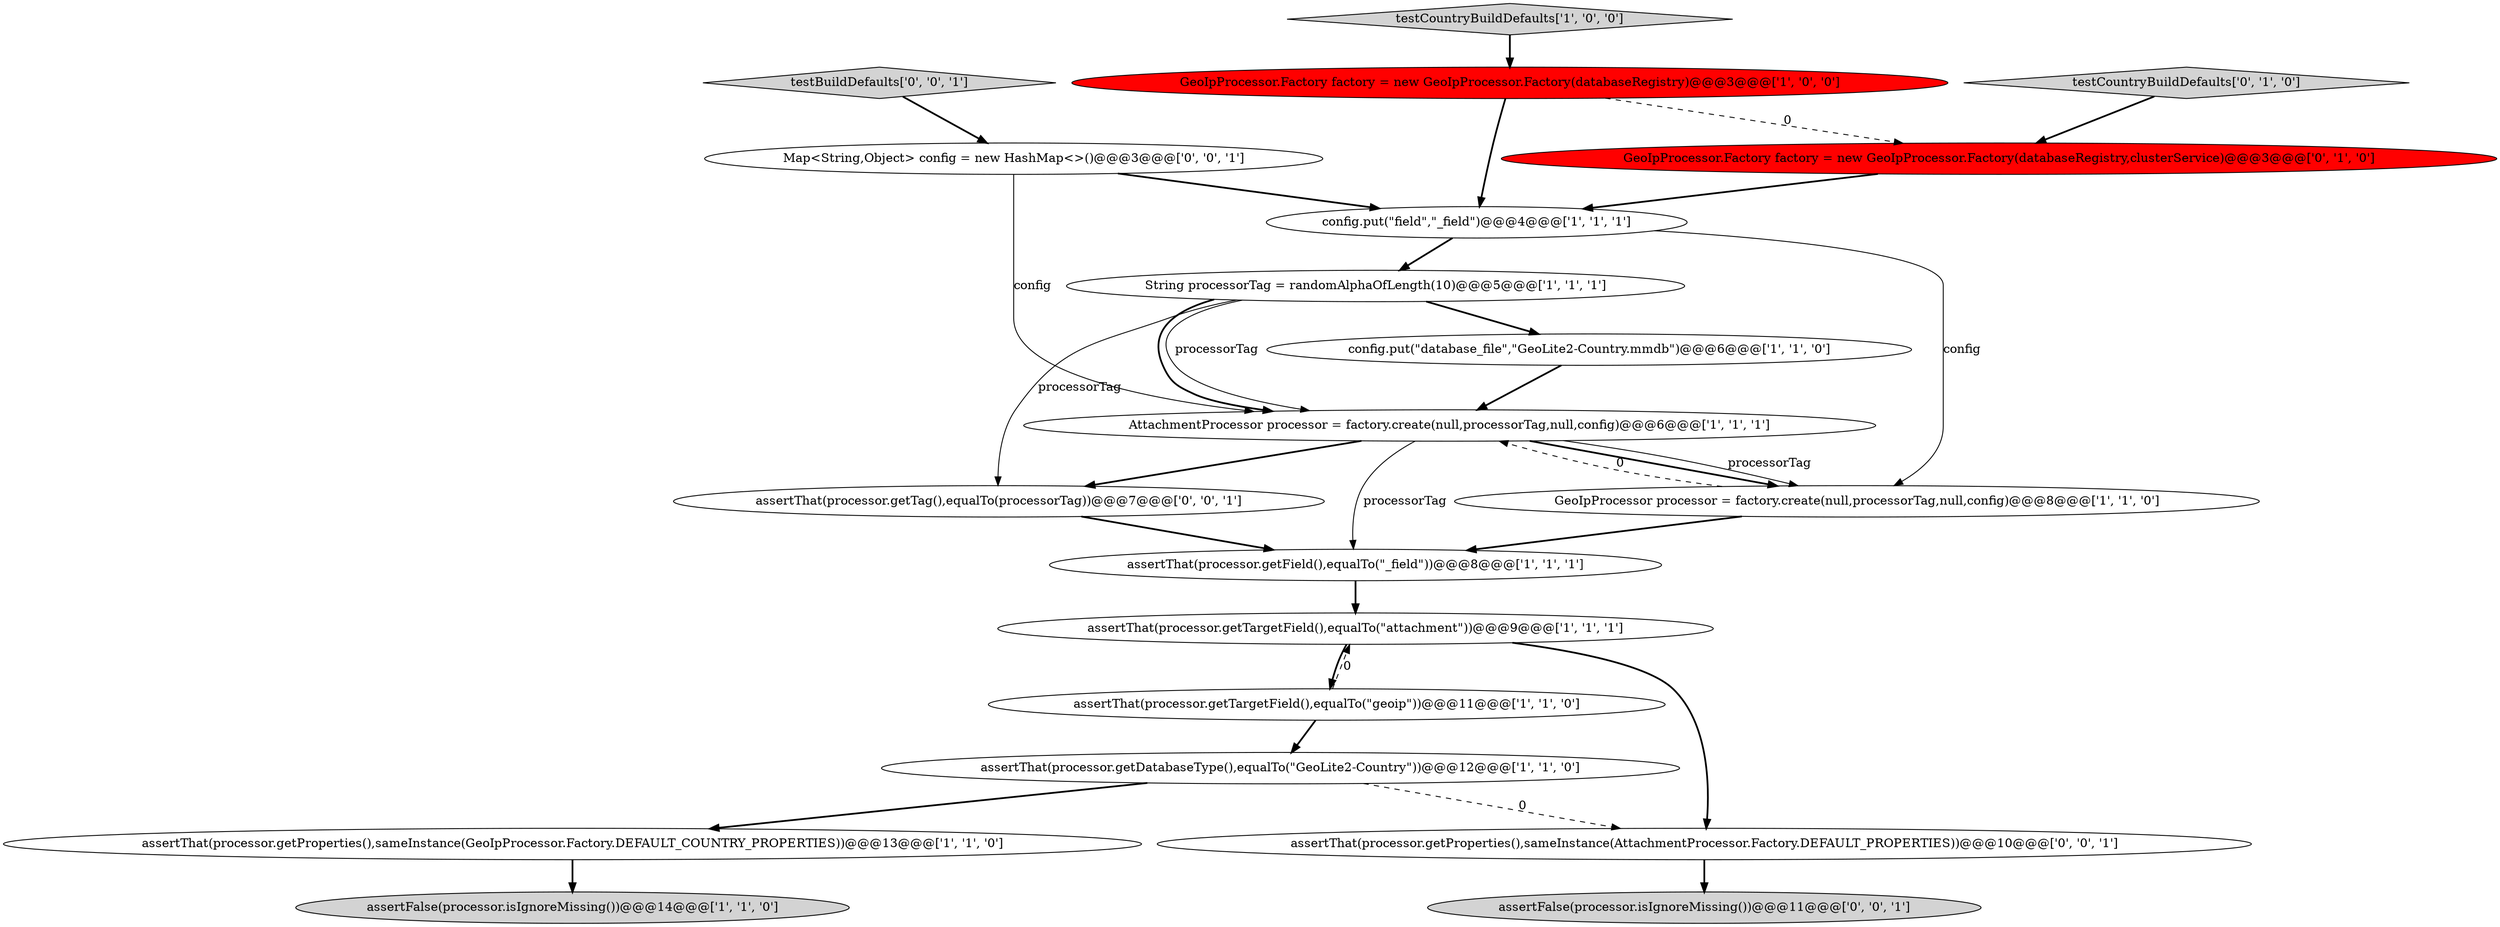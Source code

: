 digraph {
6 [style = filled, label = "assertThat(processor.getProperties(),sameInstance(GeoIpProcessor.Factory.DEFAULT_COUNTRY_PROPERTIES))@@@13@@@['1', '1', '0']", fillcolor = white, shape = ellipse image = "AAA0AAABBB1BBB"];
4 [style = filled, label = "config.put(\"database_file\",\"GeoLite2-Country.mmdb\")@@@6@@@['1', '1', '0']", fillcolor = white, shape = ellipse image = "AAA0AAABBB1BBB"];
13 [style = filled, label = "testCountryBuildDefaults['0', '1', '0']", fillcolor = lightgray, shape = diamond image = "AAA0AAABBB2BBB"];
19 [style = filled, label = "testBuildDefaults['0', '0', '1']", fillcolor = lightgray, shape = diamond image = "AAA0AAABBB3BBB"];
3 [style = filled, label = "assertThat(processor.getDatabaseType(),equalTo(\"GeoLite2-Country\"))@@@12@@@['1', '1', '0']", fillcolor = white, shape = ellipse image = "AAA0AAABBB1BBB"];
18 [style = filled, label = "assertFalse(processor.isIgnoreMissing())@@@11@@@['0', '0', '1']", fillcolor = lightgray, shape = ellipse image = "AAA0AAABBB3BBB"];
5 [style = filled, label = "config.put(\"field\",\"_field\")@@@4@@@['1', '1', '1']", fillcolor = white, shape = ellipse image = "AAA0AAABBB1BBB"];
10 [style = filled, label = "AttachmentProcessor processor = factory.create(null,processorTag,null,config)@@@6@@@['1', '1', '1']", fillcolor = white, shape = ellipse image = "AAA0AAABBB1BBB"];
14 [style = filled, label = "GeoIpProcessor.Factory factory = new GeoIpProcessor.Factory(databaseRegistry,clusterService)@@@3@@@['0', '1', '0']", fillcolor = red, shape = ellipse image = "AAA1AAABBB2BBB"];
2 [style = filled, label = "GeoIpProcessor.Factory factory = new GeoIpProcessor.Factory(databaseRegistry)@@@3@@@['1', '0', '0']", fillcolor = red, shape = ellipse image = "AAA1AAABBB1BBB"];
17 [style = filled, label = "assertThat(processor.getProperties(),sameInstance(AttachmentProcessor.Factory.DEFAULT_PROPERTIES))@@@10@@@['0', '0', '1']", fillcolor = white, shape = ellipse image = "AAA0AAABBB3BBB"];
7 [style = filled, label = "GeoIpProcessor processor = factory.create(null,processorTag,null,config)@@@8@@@['1', '1', '0']", fillcolor = white, shape = ellipse image = "AAA0AAABBB1BBB"];
9 [style = filled, label = "assertThat(processor.getTargetField(),equalTo(\"geoip\"))@@@11@@@['1', '1', '0']", fillcolor = white, shape = ellipse image = "AAA0AAABBB1BBB"];
11 [style = filled, label = "String processorTag = randomAlphaOfLength(10)@@@5@@@['1', '1', '1']", fillcolor = white, shape = ellipse image = "AAA0AAABBB1BBB"];
8 [style = filled, label = "assertThat(processor.getTargetField(),equalTo(\"attachment\"))@@@9@@@['1', '1', '1']", fillcolor = white, shape = ellipse image = "AAA0AAABBB1BBB"];
12 [style = filled, label = "testCountryBuildDefaults['1', '0', '0']", fillcolor = lightgray, shape = diamond image = "AAA0AAABBB1BBB"];
16 [style = filled, label = "Map<String,Object> config = new HashMap<>()@@@3@@@['0', '0', '1']", fillcolor = white, shape = ellipse image = "AAA0AAABBB3BBB"];
15 [style = filled, label = "assertThat(processor.getTag(),equalTo(processorTag))@@@7@@@['0', '0', '1']", fillcolor = white, shape = ellipse image = "AAA0AAABBB3BBB"];
1 [style = filled, label = "assertFalse(processor.isIgnoreMissing())@@@14@@@['1', '1', '0']", fillcolor = lightgray, shape = ellipse image = "AAA0AAABBB1BBB"];
0 [style = filled, label = "assertThat(processor.getField(),equalTo(\"_field\"))@@@8@@@['1', '1', '1']", fillcolor = white, shape = ellipse image = "AAA0AAABBB1BBB"];
4->10 [style = bold, label=""];
3->17 [style = dashed, label="0"];
10->15 [style = bold, label=""];
11->4 [style = bold, label=""];
3->6 [style = bold, label=""];
7->0 [style = bold, label=""];
11->10 [style = solid, label="processorTag"];
9->8 [style = dashed, label="0"];
10->7 [style = bold, label=""];
11->15 [style = solid, label="processorTag"];
19->16 [style = bold, label=""];
8->17 [style = bold, label=""];
6->1 [style = bold, label=""];
12->2 [style = bold, label=""];
2->14 [style = dashed, label="0"];
11->10 [style = bold, label=""];
15->0 [style = bold, label=""];
10->7 [style = solid, label="processorTag"];
0->8 [style = bold, label=""];
8->9 [style = bold, label=""];
16->5 [style = bold, label=""];
9->3 [style = bold, label=""];
7->10 [style = dashed, label="0"];
5->11 [style = bold, label=""];
10->0 [style = solid, label="processorTag"];
5->7 [style = solid, label="config"];
13->14 [style = bold, label=""];
16->10 [style = solid, label="config"];
17->18 [style = bold, label=""];
2->5 [style = bold, label=""];
14->5 [style = bold, label=""];
}
